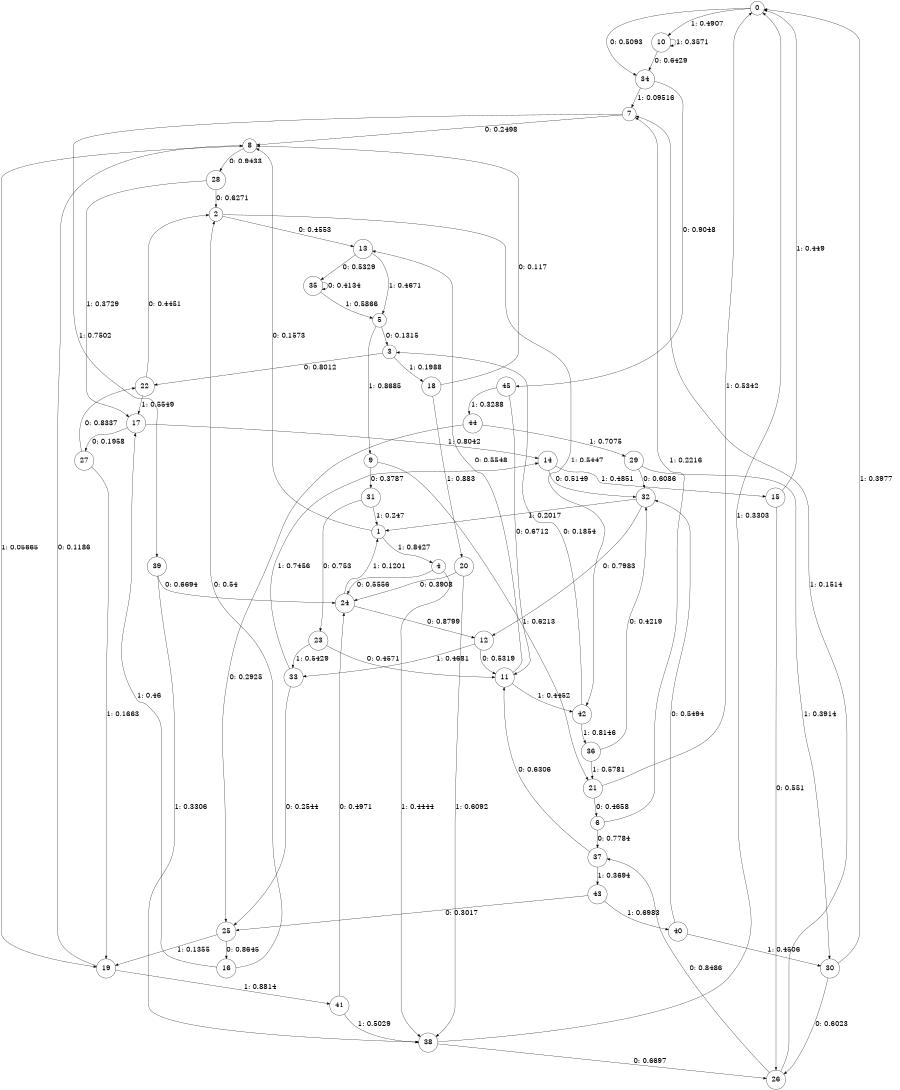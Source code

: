 digraph "ch11faceL8" {
size = "6,8.5";
ratio = "fill";
node [shape = circle];
node [fontsize = 24];
edge [fontsize = 24];
0 -> 34 [label = "0: 0.5093   "];
0 -> 10 [label = "1: 0.4907   "];
1 -> 8 [label = "0: 0.1573   "];
1 -> 4 [label = "1: 0.8427   "];
2 -> 13 [label = "0: 0.4553   "];
2 -> 42 [label = "1: 0.5447   "];
3 -> 22 [label = "0: 0.8012   "];
3 -> 18 [label = "1: 0.1988   "];
4 -> 24 [label = "0: 0.5556   "];
4 -> 38 [label = "1: 0.4444   "];
5 -> 3 [label = "0: 0.1315   "];
5 -> 9 [label = "1: 0.8685   "];
6 -> 37 [label = "0: 0.7784   "];
6 -> 7 [label = "1: 0.2216   "];
7 -> 8 [label = "0: 0.2498   "];
7 -> 39 [label = "1: 0.7502   "];
8 -> 28 [label = "0: 0.9433   "];
8 -> 19 [label = "1: 0.05665  "];
9 -> 31 [label = "0: 0.3787   "];
9 -> 21 [label = "1: 0.6213   "];
10 -> 34 [label = "0: 0.6429   "];
10 -> 10 [label = "1: 0.3571   "];
11 -> 13 [label = "0: 0.5548   "];
11 -> 42 [label = "1: 0.4452   "];
12 -> 11 [label = "0: 0.5319   "];
12 -> 33 [label = "1: 0.4681   "];
13 -> 35 [label = "0: 0.5329   "];
13 -> 5 [label = "1: 0.4671   "];
14 -> 32 [label = "0: 0.5149   "];
14 -> 15 [label = "1: 0.4851   "];
15 -> 26 [label = "0: 0.551    "];
15 -> 0 [label = "1: 0.449    "];
16 -> 2 [label = "0: 0.54     "];
16 -> 17 [label = "1: 0.46     "];
17 -> 27 [label = "0: 0.1958   "];
17 -> 14 [label = "1: 0.8042   "];
18 -> 8 [label = "0: 0.117    "];
18 -> 20 [label = "1: 0.883    "];
19 -> 8 [label = "0: 0.1186   "];
19 -> 41 [label = "1: 0.8814   "];
20 -> 24 [label = "0: 0.3908   "];
20 -> 38 [label = "1: 0.6092   "];
21 -> 6 [label = "0: 0.4658   "];
21 -> 0 [label = "1: 0.5342   "];
22 -> 2 [label = "0: 0.4451   "];
22 -> 17 [label = "1: 0.5549   "];
23 -> 11 [label = "0: 0.4571   "];
23 -> 33 [label = "1: 0.5429   "];
24 -> 12 [label = "0: 0.8799   "];
24 -> 1 [label = "1: 0.1201   "];
25 -> 16 [label = "0: 0.8645   "];
25 -> 19 [label = "1: 0.1355   "];
26 -> 37 [label = "0: 0.8486   "];
26 -> 7 [label = "1: 0.1514   "];
27 -> 22 [label = "0: 0.8337   "];
27 -> 19 [label = "1: 0.1663   "];
28 -> 2 [label = "0: 0.6271   "];
28 -> 17 [label = "1: 0.3729   "];
29 -> 32 [label = "0: 0.6086   "];
29 -> 30 [label = "1: 0.3914   "];
30 -> 26 [label = "0: 0.6023   "];
30 -> 0 [label = "1: 0.3977   "];
31 -> 23 [label = "0: 0.753    "];
31 -> 1 [label = "1: 0.247    "];
32 -> 12 [label = "0: 0.7983   "];
32 -> 1 [label = "1: 0.2017   "];
33 -> 25 [label = "0: 0.2544   "];
33 -> 14 [label = "1: 0.7456   "];
34 -> 45 [label = "0: 0.9048   "];
34 -> 7 [label = "1: 0.09516  "];
35 -> 35 [label = "0: 0.4134   "];
35 -> 5 [label = "1: 0.5866   "];
36 -> 32 [label = "0: 0.4219   "];
36 -> 21 [label = "1: 0.5781   "];
37 -> 11 [label = "0: 0.6306   "];
37 -> 43 [label = "1: 0.3694   "];
38 -> 26 [label = "0: 0.6697   "];
38 -> 0 [label = "1: 0.3303   "];
39 -> 24 [label = "0: 0.6694   "];
39 -> 38 [label = "1: 0.3306   "];
40 -> 32 [label = "0: 0.5494   "];
40 -> 30 [label = "1: 0.4506   "];
41 -> 24 [label = "0: 0.4971   "];
41 -> 38 [label = "1: 0.5029   "];
42 -> 3 [label = "0: 0.1854   "];
42 -> 36 [label = "1: 0.8146   "];
43 -> 25 [label = "0: 0.3017   "];
43 -> 40 [label = "1: 0.6983   "];
44 -> 25 [label = "0: 0.2925   "];
44 -> 29 [label = "1: 0.7075   "];
45 -> 11 [label = "0: 0.6712   "];
45 -> 44 [label = "1: 0.3288   "];
}